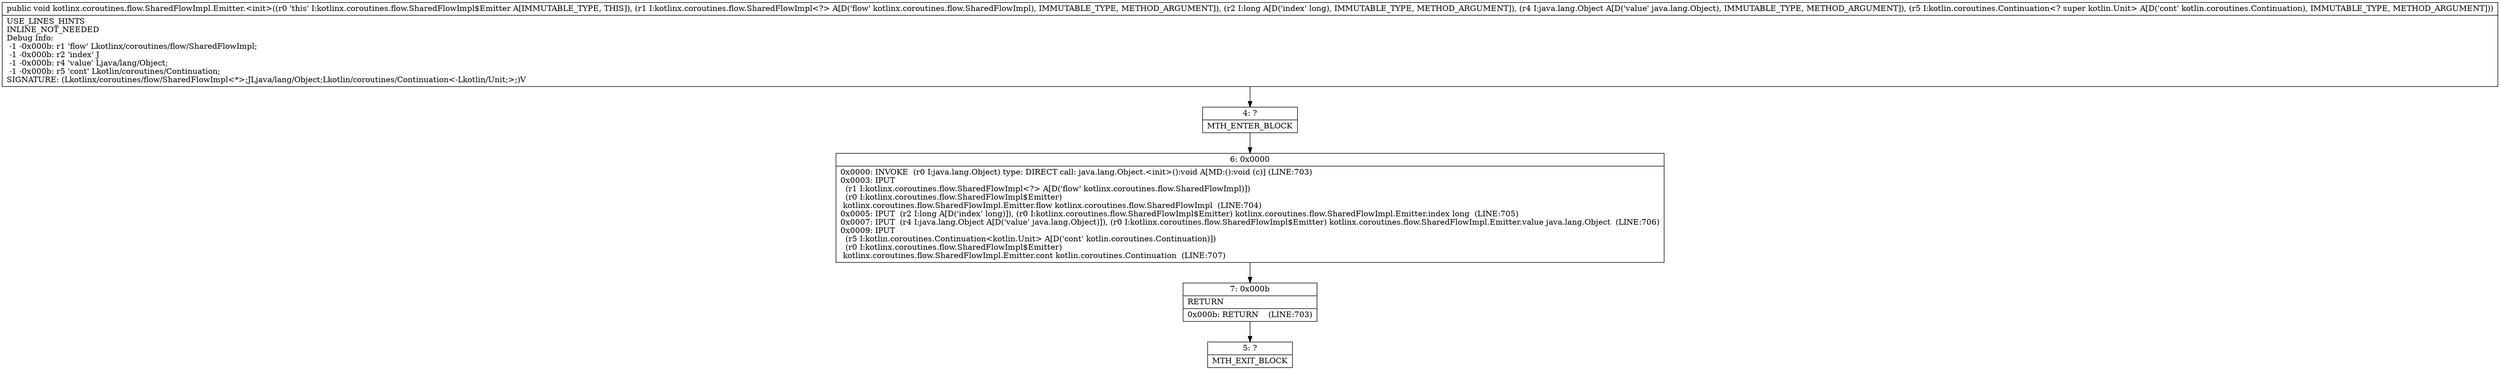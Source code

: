 digraph "CFG forkotlinx.coroutines.flow.SharedFlowImpl.Emitter.\<init\>(Lkotlinx\/coroutines\/flow\/SharedFlowImpl;JLjava\/lang\/Object;Lkotlin\/coroutines\/Continuation;)V" {
Node_4 [shape=record,label="{4\:\ ?|MTH_ENTER_BLOCK\l}"];
Node_6 [shape=record,label="{6\:\ 0x0000|0x0000: INVOKE  (r0 I:java.lang.Object) type: DIRECT call: java.lang.Object.\<init\>():void A[MD:():void (c)] (LINE:703)\l0x0003: IPUT  \l  (r1 I:kotlinx.coroutines.flow.SharedFlowImpl\<?\> A[D('flow' kotlinx.coroutines.flow.SharedFlowImpl)])\l  (r0 I:kotlinx.coroutines.flow.SharedFlowImpl$Emitter)\l kotlinx.coroutines.flow.SharedFlowImpl.Emitter.flow kotlinx.coroutines.flow.SharedFlowImpl  (LINE:704)\l0x0005: IPUT  (r2 I:long A[D('index' long)]), (r0 I:kotlinx.coroutines.flow.SharedFlowImpl$Emitter) kotlinx.coroutines.flow.SharedFlowImpl.Emitter.index long  (LINE:705)\l0x0007: IPUT  (r4 I:java.lang.Object A[D('value' java.lang.Object)]), (r0 I:kotlinx.coroutines.flow.SharedFlowImpl$Emitter) kotlinx.coroutines.flow.SharedFlowImpl.Emitter.value java.lang.Object  (LINE:706)\l0x0009: IPUT  \l  (r5 I:kotlin.coroutines.Continuation\<kotlin.Unit\> A[D('cont' kotlin.coroutines.Continuation)])\l  (r0 I:kotlinx.coroutines.flow.SharedFlowImpl$Emitter)\l kotlinx.coroutines.flow.SharedFlowImpl.Emitter.cont kotlin.coroutines.Continuation  (LINE:707)\l}"];
Node_7 [shape=record,label="{7\:\ 0x000b|RETURN\l|0x000b: RETURN    (LINE:703)\l}"];
Node_5 [shape=record,label="{5\:\ ?|MTH_EXIT_BLOCK\l}"];
MethodNode[shape=record,label="{public void kotlinx.coroutines.flow.SharedFlowImpl.Emitter.\<init\>((r0 'this' I:kotlinx.coroutines.flow.SharedFlowImpl$Emitter A[IMMUTABLE_TYPE, THIS]), (r1 I:kotlinx.coroutines.flow.SharedFlowImpl\<?\> A[D('flow' kotlinx.coroutines.flow.SharedFlowImpl), IMMUTABLE_TYPE, METHOD_ARGUMENT]), (r2 I:long A[D('index' long), IMMUTABLE_TYPE, METHOD_ARGUMENT]), (r4 I:java.lang.Object A[D('value' java.lang.Object), IMMUTABLE_TYPE, METHOD_ARGUMENT]), (r5 I:kotlin.coroutines.Continuation\<? super kotlin.Unit\> A[D('cont' kotlin.coroutines.Continuation), IMMUTABLE_TYPE, METHOD_ARGUMENT]))  | USE_LINES_HINTS\lINLINE_NOT_NEEDED\lDebug Info:\l  \-1 \-0x000b: r1 'flow' Lkotlinx\/coroutines\/flow\/SharedFlowImpl;\l  \-1 \-0x000b: r2 'index' J\l  \-1 \-0x000b: r4 'value' Ljava\/lang\/Object;\l  \-1 \-0x000b: r5 'cont' Lkotlin\/coroutines\/Continuation;\lSIGNATURE: (Lkotlinx\/coroutines\/flow\/SharedFlowImpl\<*\>;JLjava\/lang\/Object;Lkotlin\/coroutines\/Continuation\<\-Lkotlin\/Unit;\>;)V\l}"];
MethodNode -> Node_4;Node_4 -> Node_6;
Node_6 -> Node_7;
Node_7 -> Node_5;
}

